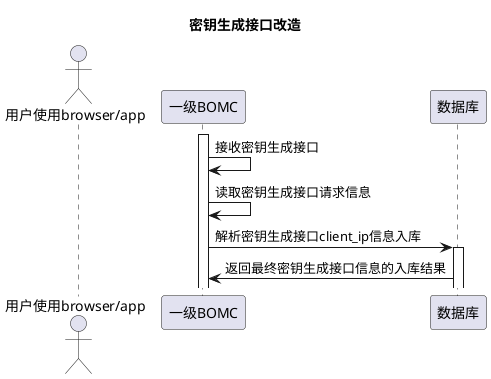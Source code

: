 @startuml
title 	密钥生成接口改造

actor "用户使用browser/app"
participant "一级BOMC" as A
participant "数据库" as B

activate A

A   -> A:接收密钥生成接口
A   -> A:读取密钥生成接口请求信息

A   -> B :解析密钥生成接口client_ip信息入库
activate B
B   -> A:返回最终密钥生成接口信息的入库结果
@enduml